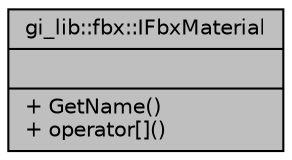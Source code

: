 digraph "gi_lib::fbx::IFbxMaterial"
{
  edge [fontname="Helvetica",fontsize="10",labelfontname="Helvetica",labelfontsize="10"];
  node [fontname="Helvetica",fontsize="10",shape=record];
  Node1 [label="{gi_lib::fbx::IFbxMaterial\n||+ GetName()\l+ operator[]()\l}",height=0.2,width=0.4,color="black", fillcolor="grey75", style="filled", fontcolor="black"];
}
